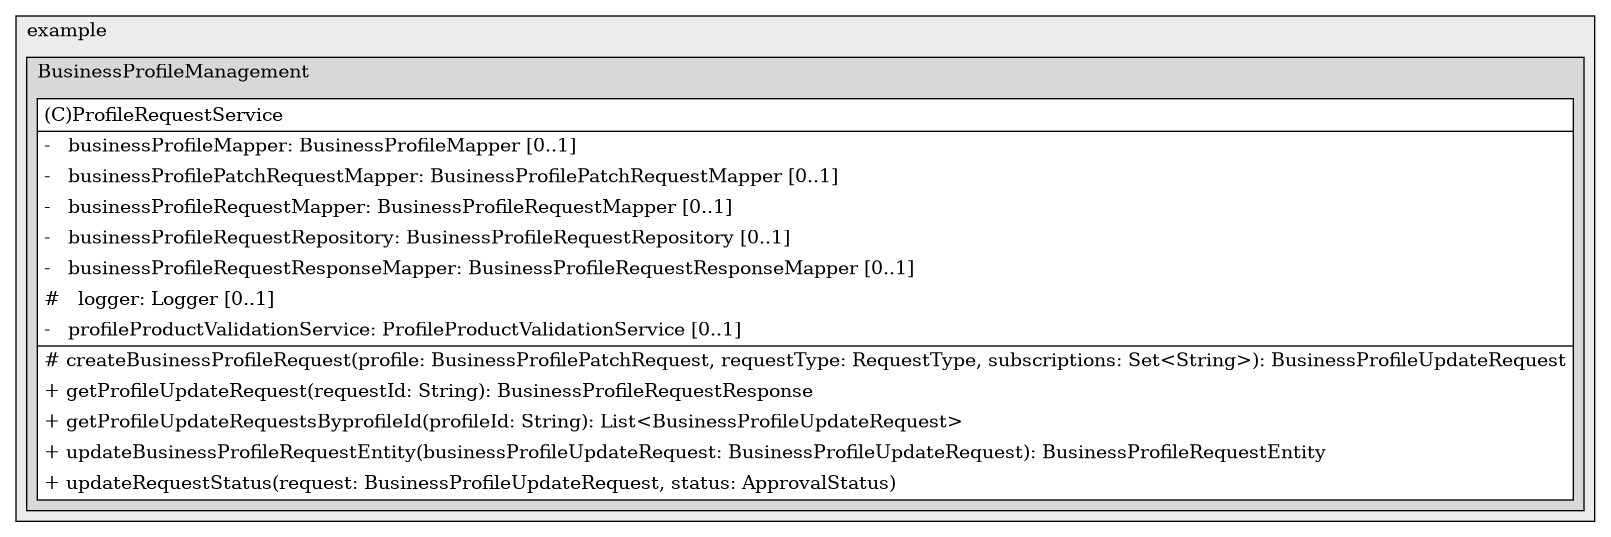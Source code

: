 @startuml

/' diagram meta data start
config=StructureConfiguration;
{
  "projectClassification": {
    "searchMode": "OpenProject", // OpenProject, AllProjects
    "includedProjects": "",
    "pathEndKeywords": "*.impl",
    "isClientPath": "",
    "isClientName": "",
    "isTestPath": "",
    "isTestName": "",
    "isMappingPath": "",
    "isMappingName": "",
    "isDataAccessPath": "",
    "isDataAccessName": "",
    "isDataStructurePath": "",
    "isDataStructureName": "",
    "isInterfaceStructuresPath": "",
    "isInterfaceStructuresName": "",
    "isEntryPointPath": "",
    "isEntryPointName": "",
    "treatFinalFieldsAsMandatory": false
  },
  "graphRestriction": {
    "classPackageExcludeFilter": "",
    "classPackageIncludeFilter": "com.example.BusinessProfileManagement",
    "classNameExcludeFilter": "",
    "classNameIncludeFilter": "",
    "methodNameExcludeFilter": "",
    "methodNameIncludeFilter": "",
    "removeByInheritance": "", // inheritance/annotation based filtering is done in a second step
    "removeByAnnotation": "",
    "removeByClassPackage": "", // cleanup the graph after inheritance/annotation based filtering is done
    "removeByClassName": "",
    "cutMappings": false,
    "cutEnum": true,
    "cutTests": true,
    "cutClient": true,
    "cutDataAccess": true,
    "cutInterfaceStructures": true,
    "cutDataStructures": true,
    "cutGetterAndSetter": true,
    "cutConstructors": true
  },
  "graphTraversal": {
    "forwardDepth": 3,
    "backwardDepth": 3,
    "classPackageExcludeFilter": "",
    "classPackageIncludeFilter": "",
    "classNameExcludeFilter": "",
    "classNameIncludeFilter": "",
    "methodNameExcludeFilter": "",
    "methodNameIncludeFilter": "",
    "hideMappings": false,
    "hideDataStructures": false,
    "hidePrivateMethods": true,
    "hideInterfaceCalls": true, // indirection: implementation -> interface (is hidden) -> implementation
    "onlyShowApplicationEntryPoints": false, // root node is included
    "useMethodCallsForStructureDiagram": "ForwardOnly" // ForwardOnly, BothDirections, No
  },
  "details": {
    "aggregation": "GroupByClass", // ByClass, GroupByClass, None
    "showClassGenericTypes": true,
    "showMethods": true,
    "showMethodParameterNames": true,
    "showMethodParameterTypes": true,
    "showMethodReturnType": true,
    "showPackageLevels": 2,
    "showDetailedClassStructure": true
  },
  "rootClass": "com.example.BusinessProfileManagement.service.ProfileRequestService",
  "extensionCallbackMethod": "" // qualified.class.name#methodName - signature: public static String method(String)
}
diagram meta data end '/



digraph g {
    rankdir="TB"
    splines=polyline


'nodes
subgraph cluster_1322970774 {
   	label=example
	labeljust=l
	fillcolor="#ececec"
	style=filled

   subgraph cluster_143566664 {
   	label=BusinessProfileManagement
	labeljust=l
	fillcolor="#d8d8d8"
	style=filled

   ProfileRequestService1420382690[
	label=<<TABLE BORDER="1" CELLBORDER="0" CELLPADDING="4" CELLSPACING="0">
<TR><TD ALIGN="LEFT" >(C)ProfileRequestService</TD></TR>
<HR/>
<TR><TD ALIGN="LEFT" >-   businessProfileMapper: BusinessProfileMapper [0..1]</TD></TR>
<TR><TD ALIGN="LEFT" >-   businessProfilePatchRequestMapper: BusinessProfilePatchRequestMapper [0..1]</TD></TR>
<TR><TD ALIGN="LEFT" >-   businessProfileRequestMapper: BusinessProfileRequestMapper [0..1]</TD></TR>
<TR><TD ALIGN="LEFT" >-   businessProfileRequestRepository: BusinessProfileRequestRepository [0..1]</TD></TR>
<TR><TD ALIGN="LEFT" >-   businessProfileRequestResponseMapper: BusinessProfileRequestResponseMapper [0..1]</TD></TR>
<TR><TD ALIGN="LEFT" >#   logger: Logger [0..1]</TD></TR>
<TR><TD ALIGN="LEFT" >-   profileProductValidationService: ProfileProductValidationService [0..1]</TD></TR>
<HR/>
<TR><TD ALIGN="LEFT" ># createBusinessProfileRequest(profile: BusinessProfilePatchRequest, requestType: RequestType, subscriptions: Set&lt;String&gt;): BusinessProfileUpdateRequest</TD></TR>
<TR><TD ALIGN="LEFT" >+ getProfileUpdateRequest(requestId: String): BusinessProfileRequestResponse</TD></TR>
<TR><TD ALIGN="LEFT" >+ getProfileUpdateRequestsByprofileId(profileId: String): List&lt;BusinessProfileUpdateRequest&gt;</TD></TR>
<TR><TD ALIGN="LEFT" >+ updateBusinessProfileRequestEntity(businessProfileUpdateRequest: BusinessProfileUpdateRequest): BusinessProfileRequestEntity</TD></TR>
<TR><TD ALIGN="LEFT" >+ updateRequestStatus(request: BusinessProfileUpdateRequest, status: ApprovalStatus)</TD></TR>
</TABLE>>
	style=filled
	margin=0
	shape=plaintext
	fillcolor="#FFFFFF"
];
}
}

'edges


}
@enduml